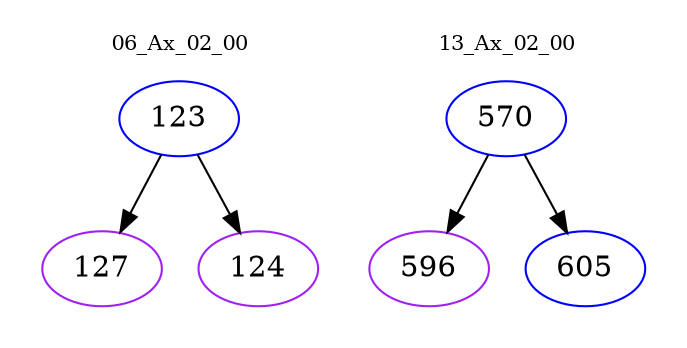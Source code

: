 digraph{
subgraph cluster_0 {
color = white
label = "06_Ax_02_00";
fontsize=10;
T0_123 [label="123", color="blue"]
T0_123 -> T0_127 [color="black"]
T0_127 [label="127", color="purple"]
T0_123 -> T0_124 [color="black"]
T0_124 [label="124", color="purple"]
}
subgraph cluster_1 {
color = white
label = "13_Ax_02_00";
fontsize=10;
T1_570 [label="570", color="blue"]
T1_570 -> T1_596 [color="black"]
T1_596 [label="596", color="purple"]
T1_570 -> T1_605 [color="black"]
T1_605 [label="605", color="blue"]
}
}
